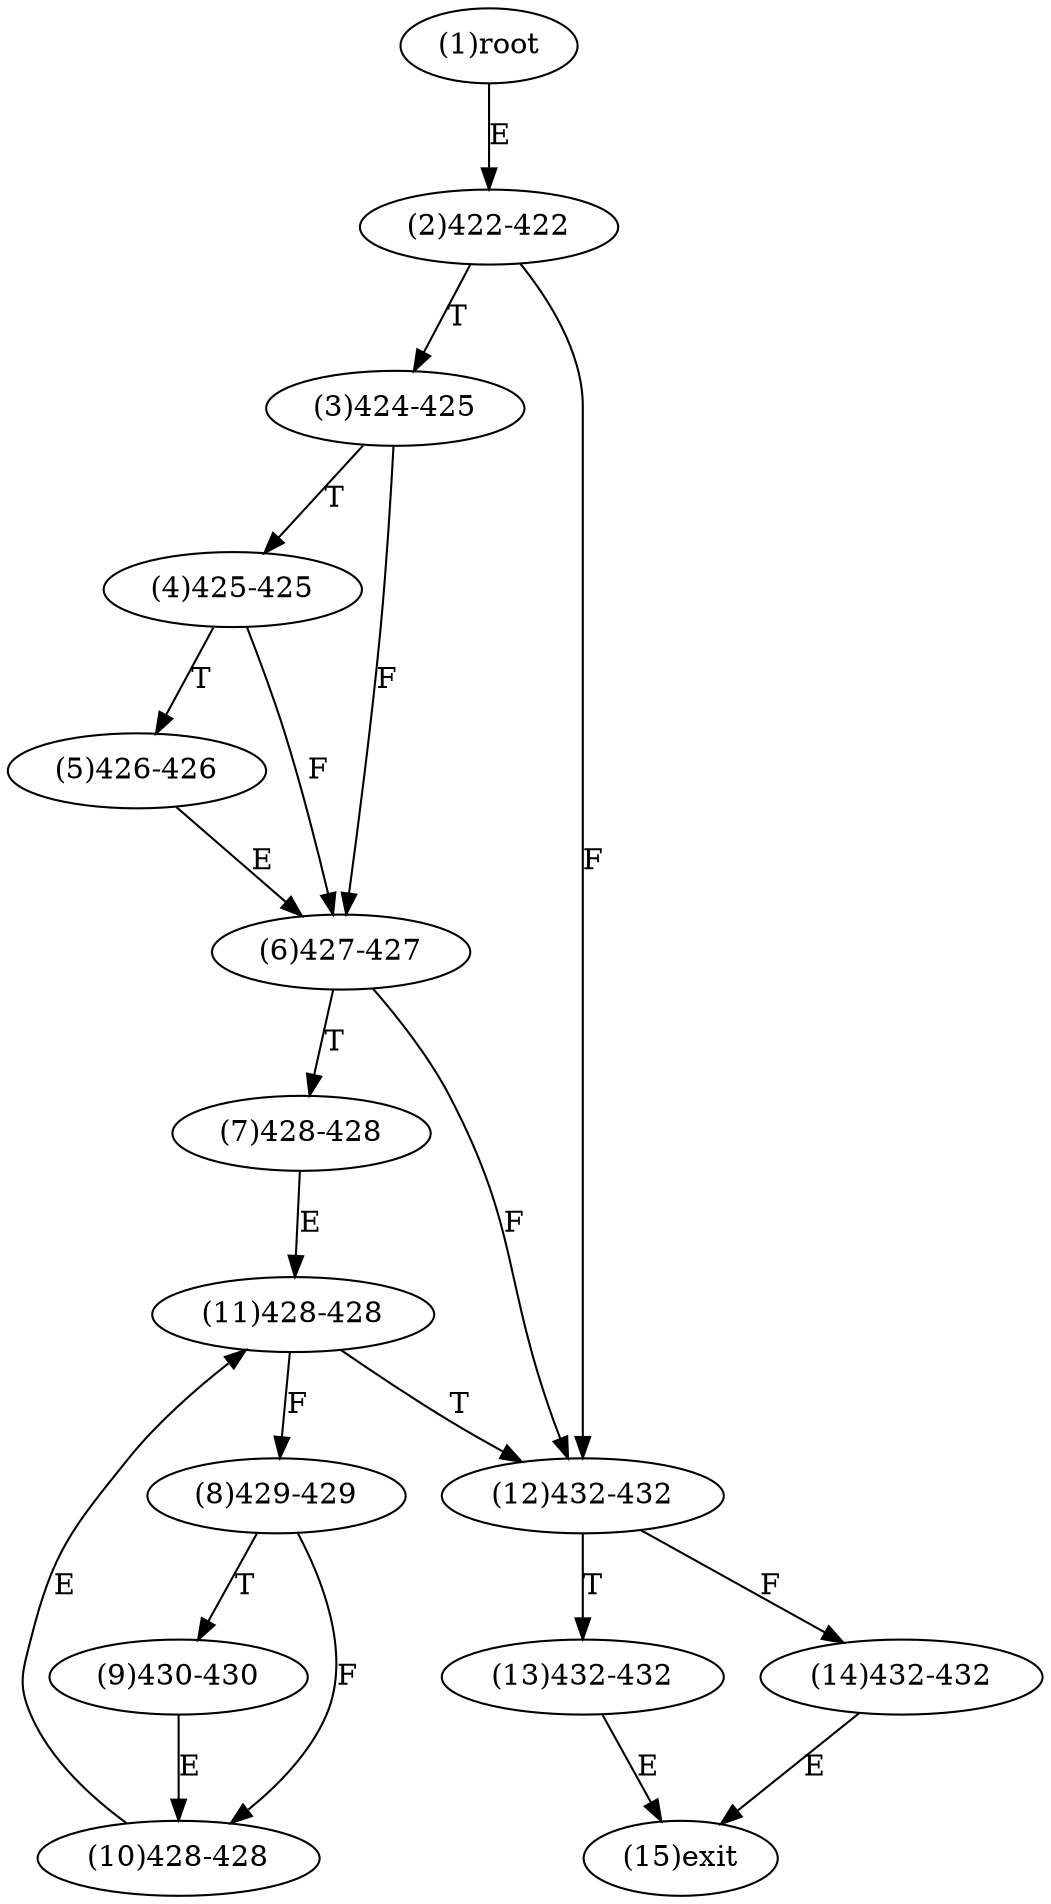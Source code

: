 digraph "" { 
1[ label="(1)root"];
2[ label="(2)422-422"];
3[ label="(3)424-425"];
4[ label="(4)425-425"];
5[ label="(5)426-426"];
6[ label="(6)427-427"];
7[ label="(7)428-428"];
8[ label="(8)429-429"];
9[ label="(9)430-430"];
10[ label="(10)428-428"];
11[ label="(11)428-428"];
12[ label="(12)432-432"];
13[ label="(13)432-432"];
14[ label="(14)432-432"];
15[ label="(15)exit"];
1->2[ label="E"];
2->12[ label="F"];
2->3[ label="T"];
3->6[ label="F"];
3->4[ label="T"];
4->6[ label="F"];
4->5[ label="T"];
5->6[ label="E"];
6->12[ label="F"];
6->7[ label="T"];
7->11[ label="E"];
8->10[ label="F"];
8->9[ label="T"];
9->10[ label="E"];
10->11[ label="E"];
11->8[ label="F"];
11->12[ label="T"];
12->14[ label="F"];
12->13[ label="T"];
13->15[ label="E"];
14->15[ label="E"];
}